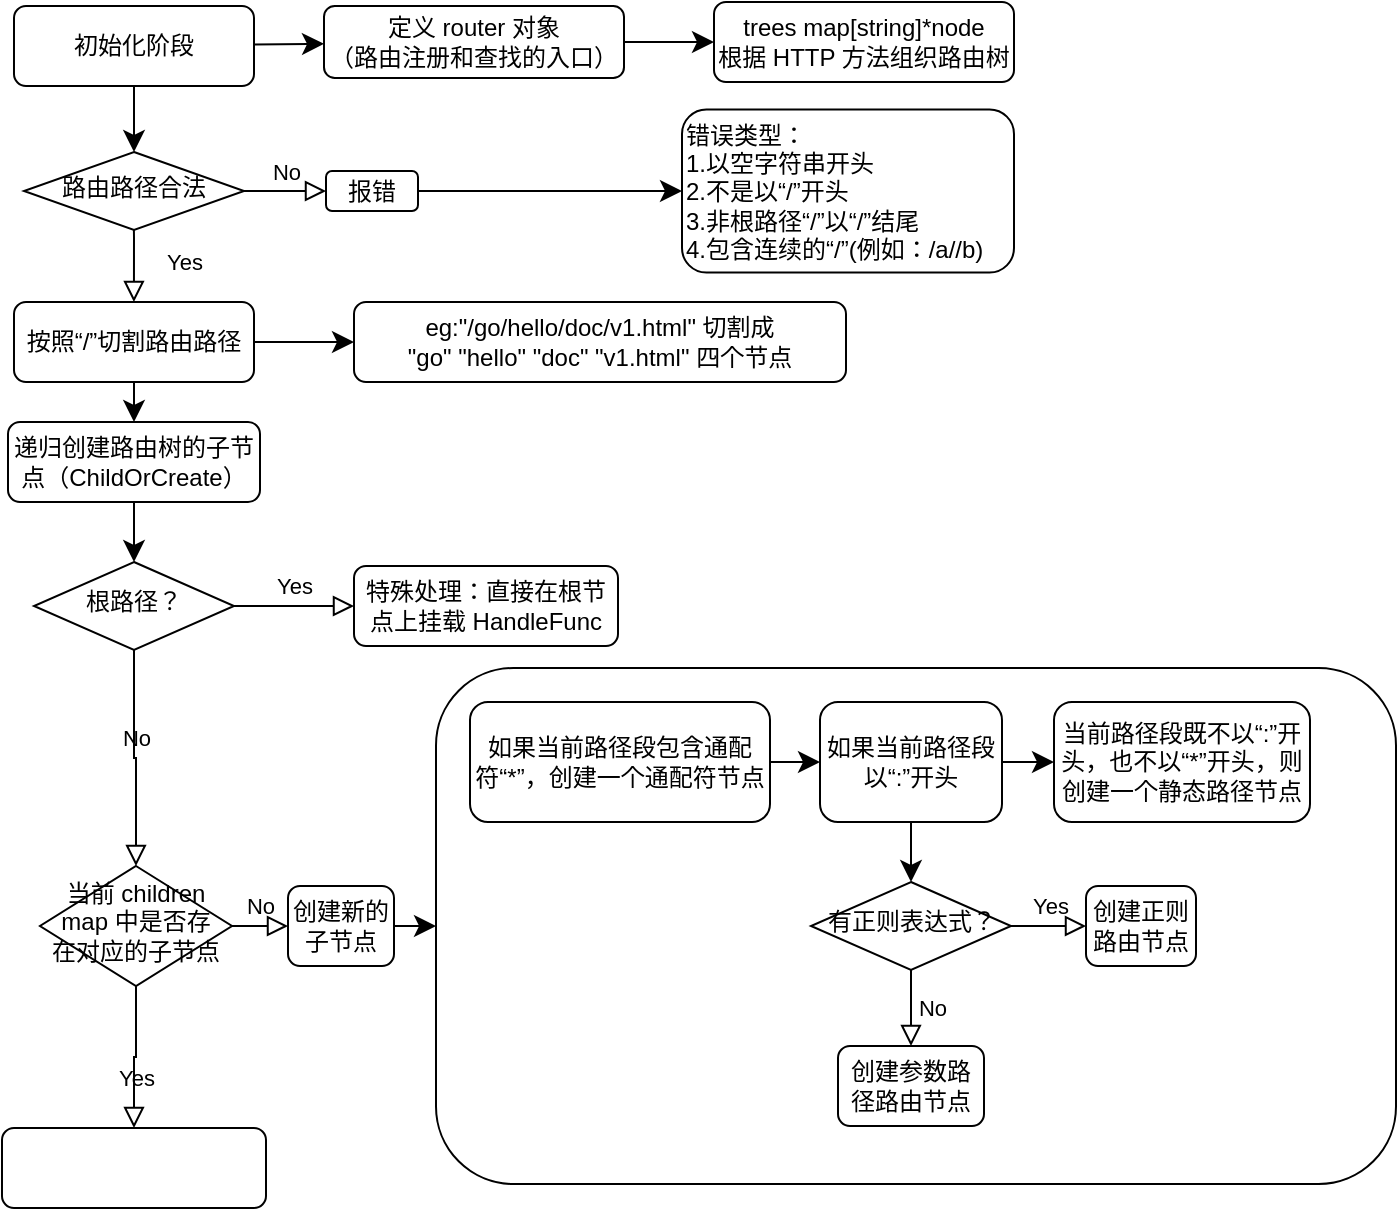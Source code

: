 <mxfile version="24.2.7" type="github">
  <diagram id="C5RBs43oDa-KdzZeNtuy" name="Page-1">
    <mxGraphModel dx="1032" dy="580" grid="1" gridSize="10" guides="1" tooltips="1" connect="1" arrows="1" fold="1" page="1" pageScale="1" pageWidth="827" pageHeight="1169" math="0" shadow="0">
      <root>
        <mxCell id="WIyWlLk6GJQsqaUBKTNV-0" />
        <mxCell id="WIyWlLk6GJQsqaUBKTNV-1" parent="WIyWlLk6GJQsqaUBKTNV-0" />
        <mxCell id="j9E833cZXk3YDUvR9N5T-67" value="" style="rounded=1;whiteSpace=wrap;html=1;" vertex="1" parent="WIyWlLk6GJQsqaUBKTNV-1">
          <mxGeometry x="303" y="433" width="480" height="258" as="geometry" />
        </mxCell>
        <mxCell id="j9E833cZXk3YDUvR9N5T-1" value="" style="edgeStyle=none;curved=1;rounded=0;orthogonalLoop=1;jettySize=auto;html=1;fontSize=12;startSize=8;endSize=8;" edge="1" parent="WIyWlLk6GJQsqaUBKTNV-1" source="WIyWlLk6GJQsqaUBKTNV-3" target="j9E833cZXk3YDUvR9N5T-0">
          <mxGeometry relative="1" as="geometry" />
        </mxCell>
        <mxCell id="j9E833cZXk3YDUvR9N5T-7" style="edgeStyle=none;curved=1;rounded=0;orthogonalLoop=1;jettySize=auto;html=1;exitX=0.5;exitY=1;exitDx=0;exitDy=0;entryX=0.5;entryY=0;entryDx=0;entryDy=0;fontSize=12;startSize=8;endSize=8;" edge="1" parent="WIyWlLk6GJQsqaUBKTNV-1" source="WIyWlLk6GJQsqaUBKTNV-3" target="WIyWlLk6GJQsqaUBKTNV-6">
          <mxGeometry relative="1" as="geometry" />
        </mxCell>
        <mxCell id="WIyWlLk6GJQsqaUBKTNV-3" value="初始化阶段" style="rounded=1;whiteSpace=wrap;html=1;fontSize=12;glass=0;strokeWidth=1;shadow=0;" parent="WIyWlLk6GJQsqaUBKTNV-1" vertex="1">
          <mxGeometry x="92" y="102" width="120" height="40" as="geometry" />
        </mxCell>
        <mxCell id="WIyWlLk6GJQsqaUBKTNV-4" value="Yes" style="rounded=0;html=1;jettySize=auto;orthogonalLoop=1;fontSize=11;endArrow=block;endFill=0;endSize=8;strokeWidth=1;shadow=0;labelBackgroundColor=none;edgeStyle=orthogonalEdgeStyle;" parent="WIyWlLk6GJQsqaUBKTNV-1" edge="1">
          <mxGeometry x="0.396" y="26" relative="1" as="geometry">
            <mxPoint x="-1" as="offset" />
            <mxPoint x="151.54" y="184.5" as="sourcePoint" />
            <mxPoint x="151.96" y="250" as="targetPoint" />
          </mxGeometry>
        </mxCell>
        <mxCell id="WIyWlLk6GJQsqaUBKTNV-5" value="No" style="edgeStyle=orthogonalEdgeStyle;rounded=0;html=1;jettySize=auto;orthogonalLoop=1;fontSize=11;endArrow=block;endFill=0;endSize=8;strokeWidth=1;shadow=0;labelBackgroundColor=none;" parent="WIyWlLk6GJQsqaUBKTNV-1" source="WIyWlLk6GJQsqaUBKTNV-6" target="WIyWlLk6GJQsqaUBKTNV-7" edge="1">
          <mxGeometry x="0.024" y="10" relative="1" as="geometry">
            <mxPoint as="offset" />
          </mxGeometry>
        </mxCell>
        <mxCell id="WIyWlLk6GJQsqaUBKTNV-6" value="路由路径合法" style="rhombus;whiteSpace=wrap;html=1;shadow=0;fontFamily=Helvetica;fontSize=12;align=center;strokeWidth=1;spacing=6;spacingTop=-4;" parent="WIyWlLk6GJQsqaUBKTNV-1" vertex="1">
          <mxGeometry x="97" y="175" width="110" height="39" as="geometry" />
        </mxCell>
        <mxCell id="j9E833cZXk3YDUvR9N5T-5" value="" style="edgeStyle=none;curved=1;rounded=0;orthogonalLoop=1;jettySize=auto;html=1;fontSize=12;startSize=8;endSize=8;" edge="1" parent="WIyWlLk6GJQsqaUBKTNV-1" source="WIyWlLk6GJQsqaUBKTNV-7" target="j9E833cZXk3YDUvR9N5T-4">
          <mxGeometry relative="1" as="geometry" />
        </mxCell>
        <mxCell id="WIyWlLk6GJQsqaUBKTNV-7" value="报错" style="rounded=1;whiteSpace=wrap;html=1;fontSize=12;glass=0;strokeWidth=1;shadow=0;" parent="WIyWlLk6GJQsqaUBKTNV-1" vertex="1">
          <mxGeometry x="248" y="184.5" width="46" height="20" as="geometry" />
        </mxCell>
        <mxCell id="WIyWlLk6GJQsqaUBKTNV-9" value="Yes" style="edgeStyle=orthogonalEdgeStyle;rounded=0;html=1;jettySize=auto;orthogonalLoop=1;fontSize=11;endArrow=block;endFill=0;endSize=8;strokeWidth=1;shadow=0;labelBackgroundColor=none;" parent="WIyWlLk6GJQsqaUBKTNV-1" source="WIyWlLk6GJQsqaUBKTNV-10" target="WIyWlLk6GJQsqaUBKTNV-12" edge="1">
          <mxGeometry y="10" relative="1" as="geometry">
            <mxPoint as="offset" />
          </mxGeometry>
        </mxCell>
        <mxCell id="WIyWlLk6GJQsqaUBKTNV-10" value="根路径？" style="rhombus;whiteSpace=wrap;html=1;shadow=0;fontFamily=Helvetica;fontSize=12;align=center;strokeWidth=1;spacing=6;spacingTop=-4;" parent="WIyWlLk6GJQsqaUBKTNV-1" vertex="1">
          <mxGeometry x="102" y="380" width="100" height="44" as="geometry" />
        </mxCell>
        <mxCell id="WIyWlLk6GJQsqaUBKTNV-12" value="特殊处理：直接在根节点上挂载 HandleFunc&lt;span class=&quot;eusoft-eudic-chrome-extension-translate-content&quot;&gt;&lt;/span&gt;" style="rounded=1;whiteSpace=wrap;html=1;fontSize=12;glass=0;strokeWidth=1;shadow=0;" parent="WIyWlLk6GJQsqaUBKTNV-1" vertex="1">
          <mxGeometry x="262" y="382" width="132" height="40" as="geometry" />
        </mxCell>
        <mxCell id="j9E833cZXk3YDUvR9N5T-3" value="" style="edgeStyle=none;curved=1;rounded=0;orthogonalLoop=1;jettySize=auto;html=1;fontSize=12;startSize=8;endSize=8;" edge="1" parent="WIyWlLk6GJQsqaUBKTNV-1" source="j9E833cZXk3YDUvR9N5T-0" target="j9E833cZXk3YDUvR9N5T-2">
          <mxGeometry relative="1" as="geometry" />
        </mxCell>
        <mxCell id="j9E833cZXk3YDUvR9N5T-0" value="定义 router 对象&lt;div&gt;（路由注册和查找的入口）&lt;/div&gt;" style="rounded=1;whiteSpace=wrap;html=1;fontSize=12;glass=0;strokeWidth=1;shadow=0;" vertex="1" parent="WIyWlLk6GJQsqaUBKTNV-1">
          <mxGeometry x="247" y="102" width="150" height="36" as="geometry" />
        </mxCell>
        <mxCell id="j9E833cZXk3YDUvR9N5T-2" value="&lt;div&gt;&lt;span style=&quot;white-space: normal;&quot;&gt;trees map[string]*node&lt;/span&gt;&lt;/div&gt;&lt;div&gt;根据 HTTP 方法组织路由树&lt;/div&gt;" style="whiteSpace=wrap;html=1;rounded=1;glass=0;strokeWidth=1;shadow=0;" vertex="1" parent="WIyWlLk6GJQsqaUBKTNV-1">
          <mxGeometry x="442" y="100" width="150" height="40" as="geometry" />
        </mxCell>
        <mxCell id="j9E833cZXk3YDUvR9N5T-4" value="错误类型：&lt;div&gt;1.以空字符串开头&lt;/div&gt;&lt;div data-eusoft-did-translate-attribute-en=&quot;1&quot;&gt;2.不是以“/”开头&lt;span class=&quot;eusoft-eudic-chrome-extension-translate-content&quot;&gt;&lt;/span&gt;&lt;/div&gt;&lt;div data-eusoft-did-translate-attribute-en=&quot;1&quot;&gt;3.非根路径“/”以“/”结尾&lt;span class=&quot;eusoft-eudic-chrome-extension-translate-content&quot;&gt;&lt;/span&gt;&lt;/div&gt;&lt;div data-eusoft-did-translate-attribute-en=&quot;1&quot;&gt;4.包含连续的“/”(例如：/a//b)&lt;/div&gt;" style="whiteSpace=wrap;html=1;rounded=1;glass=0;strokeWidth=1;shadow=0;align=left;" vertex="1" parent="WIyWlLk6GJQsqaUBKTNV-1">
          <mxGeometry x="426" y="153.75" width="166" height="81.5" as="geometry" />
        </mxCell>
        <mxCell id="j9E833cZXk3YDUvR9N5T-14" value="" style="edgeStyle=none;curved=1;rounded=0;orthogonalLoop=1;jettySize=auto;html=1;fontSize=12;startSize=8;endSize=8;" edge="1" parent="WIyWlLk6GJQsqaUBKTNV-1" source="j9E833cZXk3YDUvR9N5T-10" target="j9E833cZXk3YDUvR9N5T-13">
          <mxGeometry relative="1" as="geometry" />
        </mxCell>
        <mxCell id="j9E833cZXk3YDUvR9N5T-21" value="" style="edgeStyle=none;curved=1;rounded=0;orthogonalLoop=1;jettySize=auto;html=1;fontSize=12;startSize=8;endSize=8;" edge="1" parent="WIyWlLk6GJQsqaUBKTNV-1" source="j9E833cZXk3YDUvR9N5T-10" target="j9E833cZXk3YDUvR9N5T-20">
          <mxGeometry relative="1" as="geometry" />
        </mxCell>
        <mxCell id="j9E833cZXk3YDUvR9N5T-10" value="按照“/”切割路由路径" style="rounded=1;whiteSpace=wrap;html=1;fontSize=12;glass=0;strokeWidth=1;shadow=0;" vertex="1" parent="WIyWlLk6GJQsqaUBKTNV-1">
          <mxGeometry x="92" y="250" width="120" height="40" as="geometry" />
        </mxCell>
        <mxCell id="j9E833cZXk3YDUvR9N5T-13" value="eg:&quot;/go/hello/doc/v1.html&quot; 切割成&lt;div&gt;&quot;go&quot; &quot;hello&quot; &quot;doc&quot; &quot;v1.html&quot; 四个节点&lt;/div&gt;" style="whiteSpace=wrap;html=1;rounded=1;glass=0;strokeWidth=1;shadow=0;" vertex="1" parent="WIyWlLk6GJQsqaUBKTNV-1">
          <mxGeometry x="262" y="250" width="246" height="40" as="geometry" />
        </mxCell>
        <mxCell id="j9E833cZXk3YDUvR9N5T-30" style="edgeStyle=none;curved=1;rounded=0;orthogonalLoop=1;jettySize=auto;html=1;exitX=0.5;exitY=1;exitDx=0;exitDy=0;entryX=0.5;entryY=0;entryDx=0;entryDy=0;fontSize=12;startSize=8;endSize=8;" edge="1" parent="WIyWlLk6GJQsqaUBKTNV-1" source="j9E833cZXk3YDUvR9N5T-20" target="WIyWlLk6GJQsqaUBKTNV-10">
          <mxGeometry relative="1" as="geometry" />
        </mxCell>
        <mxCell id="j9E833cZXk3YDUvR9N5T-20" value="递归创建路由树的子节点（ChildOrCreate）" style="whiteSpace=wrap;html=1;rounded=1;glass=0;strokeWidth=1;shadow=0;" vertex="1" parent="WIyWlLk6GJQsqaUBKTNV-1">
          <mxGeometry x="89" y="310" width="126" height="40" as="geometry" />
        </mxCell>
        <mxCell id="j9E833cZXk3YDUvR9N5T-34" value="当前 children map 中是否存在对应的子节点" style="rhombus;whiteSpace=wrap;html=1;shadow=0;fontFamily=Helvetica;fontSize=12;align=center;strokeWidth=1;spacing=6;spacingTop=-4;" vertex="1" parent="WIyWlLk6GJQsqaUBKTNV-1">
          <mxGeometry x="105" y="532" width="96" height="60" as="geometry" />
        </mxCell>
        <mxCell id="j9E833cZXk3YDUvR9N5T-40" value="Yes" style="edgeStyle=orthogonalEdgeStyle;rounded=0;html=1;jettySize=auto;orthogonalLoop=1;fontSize=11;endArrow=block;endFill=0;endSize=8;strokeWidth=1;shadow=0;labelBackgroundColor=none;exitX=0.5;exitY=1;exitDx=0;exitDy=0;entryX=0.5;entryY=0;entryDx=0;entryDy=0;" edge="1" parent="WIyWlLk6GJQsqaUBKTNV-1" source="j9E833cZXk3YDUvR9N5T-34" target="j9E833cZXk3YDUvR9N5T-41">
          <mxGeometry y="10" relative="1" as="geometry">
            <mxPoint as="offset" />
            <mxPoint x="201" y="480" as="sourcePoint" />
            <mxPoint x="328" y="430" as="targetPoint" />
          </mxGeometry>
        </mxCell>
        <mxCell id="j9E833cZXk3YDUvR9N5T-41" value="&lt;br&gt;&lt;span class=&quot;eusoft-eudic-chrome-extension-translate-content&quot;&gt;&lt;/span&gt;" style="rounded=1;whiteSpace=wrap;html=1;fontSize=12;glass=0;strokeWidth=1;shadow=0;" vertex="1" parent="WIyWlLk6GJQsqaUBKTNV-1">
          <mxGeometry x="86" y="663" width="132" height="40" as="geometry" />
        </mxCell>
        <mxCell id="j9E833cZXk3YDUvR9N5T-45" value="" style="edgeStyle=none;curved=1;rounded=0;orthogonalLoop=1;jettySize=auto;html=1;fontSize=12;startSize=8;endSize=8;entryX=0;entryY=0.5;entryDx=0;entryDy=0;exitX=1;exitY=0.5;exitDx=0;exitDy=0;" edge="1" parent="WIyWlLk6GJQsqaUBKTNV-1" source="j9E833cZXk3YDUvR9N5T-42" target="j9E833cZXk3YDUvR9N5T-67">
          <mxGeometry relative="1" as="geometry" />
        </mxCell>
        <mxCell id="j9E833cZXk3YDUvR9N5T-42" value="创建新的子节点&lt;span class=&quot;eusoft-eudic-chrome-extension-translate-content&quot;&gt;&lt;/span&gt;" style="rounded=1;whiteSpace=wrap;html=1;fontSize=12;glass=0;strokeWidth=1;shadow=0;" vertex="1" parent="WIyWlLk6GJQsqaUBKTNV-1">
          <mxGeometry x="229" y="542" width="53" height="40" as="geometry" />
        </mxCell>
        <mxCell id="j9E833cZXk3YDUvR9N5T-43" value="No" style="edgeStyle=orthogonalEdgeStyle;rounded=0;html=1;jettySize=auto;orthogonalLoop=1;fontSize=11;endArrow=block;endFill=0;endSize=8;strokeWidth=1;shadow=0;labelBackgroundColor=none;exitX=1;exitY=0.5;exitDx=0;exitDy=0;entryX=0;entryY=0.5;entryDx=0;entryDy=0;" edge="1" parent="WIyWlLk6GJQsqaUBKTNV-1" source="j9E833cZXk3YDUvR9N5T-34" target="j9E833cZXk3YDUvR9N5T-42">
          <mxGeometry y="10" relative="1" as="geometry">
            <mxPoint as="offset" />
            <mxPoint x="187" y="562" as="sourcePoint" />
            <mxPoint x="257" y="562" as="targetPoint" />
          </mxGeometry>
        </mxCell>
        <mxCell id="j9E833cZXk3YDUvR9N5T-47" value="" style="edgeStyle=none;curved=1;rounded=0;orthogonalLoop=1;jettySize=auto;html=1;fontSize=12;startSize=8;endSize=8;exitX=1;exitY=0.5;exitDx=0;exitDy=0;" edge="1" parent="WIyWlLk6GJQsqaUBKTNV-1" source="j9E833cZXk3YDUvR9N5T-44" target="j9E833cZXk3YDUvR9N5T-46">
          <mxGeometry relative="1" as="geometry">
            <mxPoint x="461" y="480" as="sourcePoint" />
          </mxGeometry>
        </mxCell>
        <mxCell id="j9E833cZXk3YDUvR9N5T-44" value="如果当前路径段包含通配符“*”，创建一个通配符节点" style="whiteSpace=wrap;html=1;rounded=1;glass=0;strokeWidth=1;shadow=0;" vertex="1" parent="WIyWlLk6GJQsqaUBKTNV-1">
          <mxGeometry x="320" y="450" width="150" height="60" as="geometry" />
        </mxCell>
        <mxCell id="j9E833cZXk3YDUvR9N5T-54" style="edgeStyle=none;curved=1;rounded=0;orthogonalLoop=1;jettySize=auto;html=1;entryX=0.5;entryY=0;entryDx=0;entryDy=0;fontSize=12;startSize=8;endSize=8;" edge="1" parent="WIyWlLk6GJQsqaUBKTNV-1" source="j9E833cZXk3YDUvR9N5T-46" target="j9E833cZXk3YDUvR9N5T-48">
          <mxGeometry relative="1" as="geometry" />
        </mxCell>
        <mxCell id="j9E833cZXk3YDUvR9N5T-62" style="edgeStyle=none;curved=1;rounded=0;orthogonalLoop=1;jettySize=auto;html=1;exitX=1;exitY=0.5;exitDx=0;exitDy=0;entryX=0;entryY=0.5;entryDx=0;entryDy=0;fontSize=12;startSize=8;endSize=8;" edge="1" parent="WIyWlLk6GJQsqaUBKTNV-1" source="j9E833cZXk3YDUvR9N5T-46" target="j9E833cZXk3YDUvR9N5T-61">
          <mxGeometry relative="1" as="geometry" />
        </mxCell>
        <mxCell id="j9E833cZXk3YDUvR9N5T-46" value="如果当前路径段以“:”开头" style="whiteSpace=wrap;html=1;rounded=1;glass=0;strokeWidth=1;shadow=0;" vertex="1" parent="WIyWlLk6GJQsqaUBKTNV-1">
          <mxGeometry x="495" y="450" width="91" height="60" as="geometry" />
        </mxCell>
        <mxCell id="j9E833cZXk3YDUvR9N5T-48" value="有正则表达式？" style="rhombus;whiteSpace=wrap;html=1;shadow=0;fontFamily=Helvetica;fontSize=12;align=center;strokeWidth=1;spacing=6;spacingTop=-4;" vertex="1" parent="WIyWlLk6GJQsqaUBKTNV-1">
          <mxGeometry x="490.5" y="540" width="100" height="44" as="geometry" />
        </mxCell>
        <mxCell id="j9E833cZXk3YDUvR9N5T-55" value="Yes" style="edgeStyle=orthogonalEdgeStyle;rounded=0;html=1;jettySize=auto;orthogonalLoop=1;fontSize=11;endArrow=block;endFill=0;endSize=8;strokeWidth=1;shadow=0;labelBackgroundColor=none;exitX=1;exitY=0.5;exitDx=0;exitDy=0;entryX=0;entryY=0.5;entryDx=0;entryDy=0;" edge="1" parent="WIyWlLk6GJQsqaUBKTNV-1" target="j9E833cZXk3YDUvR9N5T-56" source="j9E833cZXk3YDUvR9N5T-48">
          <mxGeometry y="10" relative="1" as="geometry">
            <mxPoint as="offset" />
            <mxPoint x="604" y="560" as="sourcePoint" />
            <mxPoint x="659" y="562" as="targetPoint" />
          </mxGeometry>
        </mxCell>
        <mxCell id="j9E833cZXk3YDUvR9N5T-56" value="创建正则路由节点&lt;span class=&quot;eusoft-eudic-chrome-extension-translate-content&quot;&gt;&lt;/span&gt;" style="rounded=1;whiteSpace=wrap;html=1;fontSize=12;glass=0;strokeWidth=1;shadow=0;" vertex="1" parent="WIyWlLk6GJQsqaUBKTNV-1">
          <mxGeometry x="628" y="542" width="55" height="40" as="geometry" />
        </mxCell>
        <mxCell id="j9E833cZXk3YDUvR9N5T-59" value="No" style="edgeStyle=orthogonalEdgeStyle;rounded=0;html=1;jettySize=auto;orthogonalLoop=1;fontSize=11;endArrow=block;endFill=0;endSize=8;strokeWidth=1;shadow=0;labelBackgroundColor=none;exitX=0.5;exitY=1;exitDx=0;exitDy=0;entryX=0.5;entryY=0;entryDx=0;entryDy=0;" edge="1" parent="WIyWlLk6GJQsqaUBKTNV-1" source="j9E833cZXk3YDUvR9N5T-48" target="j9E833cZXk3YDUvR9N5T-60">
          <mxGeometry y="10" relative="1" as="geometry">
            <mxPoint as="offset" />
            <mxPoint x="479.5" y="584.0" as="sourcePoint" />
            <mxPoint x="463" y="622" as="targetPoint" />
            <Array as="points">
              <mxPoint x="541" y="610" />
              <mxPoint x="541" y="610" />
            </Array>
          </mxGeometry>
        </mxCell>
        <mxCell id="j9E833cZXk3YDUvR9N5T-60" value="创建参数路径路由节点&lt;span class=&quot;eusoft-eudic-chrome-extension-translate-content&quot;&gt;&lt;/span&gt;" style="rounded=1;whiteSpace=wrap;html=1;fontSize=12;glass=0;strokeWidth=1;shadow=0;" vertex="1" parent="WIyWlLk6GJQsqaUBKTNV-1">
          <mxGeometry x="504" y="622" width="73" height="40" as="geometry" />
        </mxCell>
        <mxCell id="j9E833cZXk3YDUvR9N5T-61" value="当前路径段既不以“:”开头，也不以“*”开头，则创建一个静态路径节点" style="whiteSpace=wrap;html=1;rounded=1;glass=0;strokeWidth=1;shadow=0;" vertex="1" parent="WIyWlLk6GJQsqaUBKTNV-1">
          <mxGeometry x="612" y="450" width="128" height="60" as="geometry" />
        </mxCell>
        <mxCell id="j9E833cZXk3YDUvR9N5T-68" value="No" style="edgeStyle=orthogonalEdgeStyle;rounded=0;html=1;jettySize=auto;orthogonalLoop=1;fontSize=11;endArrow=block;endFill=0;endSize=8;strokeWidth=1;shadow=0;labelBackgroundColor=none;exitX=0.5;exitY=1;exitDx=0;exitDy=0;" edge="1" parent="WIyWlLk6GJQsqaUBKTNV-1" source="WIyWlLk6GJQsqaUBKTNV-10" target="j9E833cZXk3YDUvR9N5T-34">
          <mxGeometry y="10" relative="1" as="geometry">
            <mxPoint as="offset" />
            <mxPoint x="208" y="572" as="sourcePoint" />
            <mxPoint x="236" y="572" as="targetPoint" />
          </mxGeometry>
        </mxCell>
      </root>
    </mxGraphModel>
  </diagram>
</mxfile>
